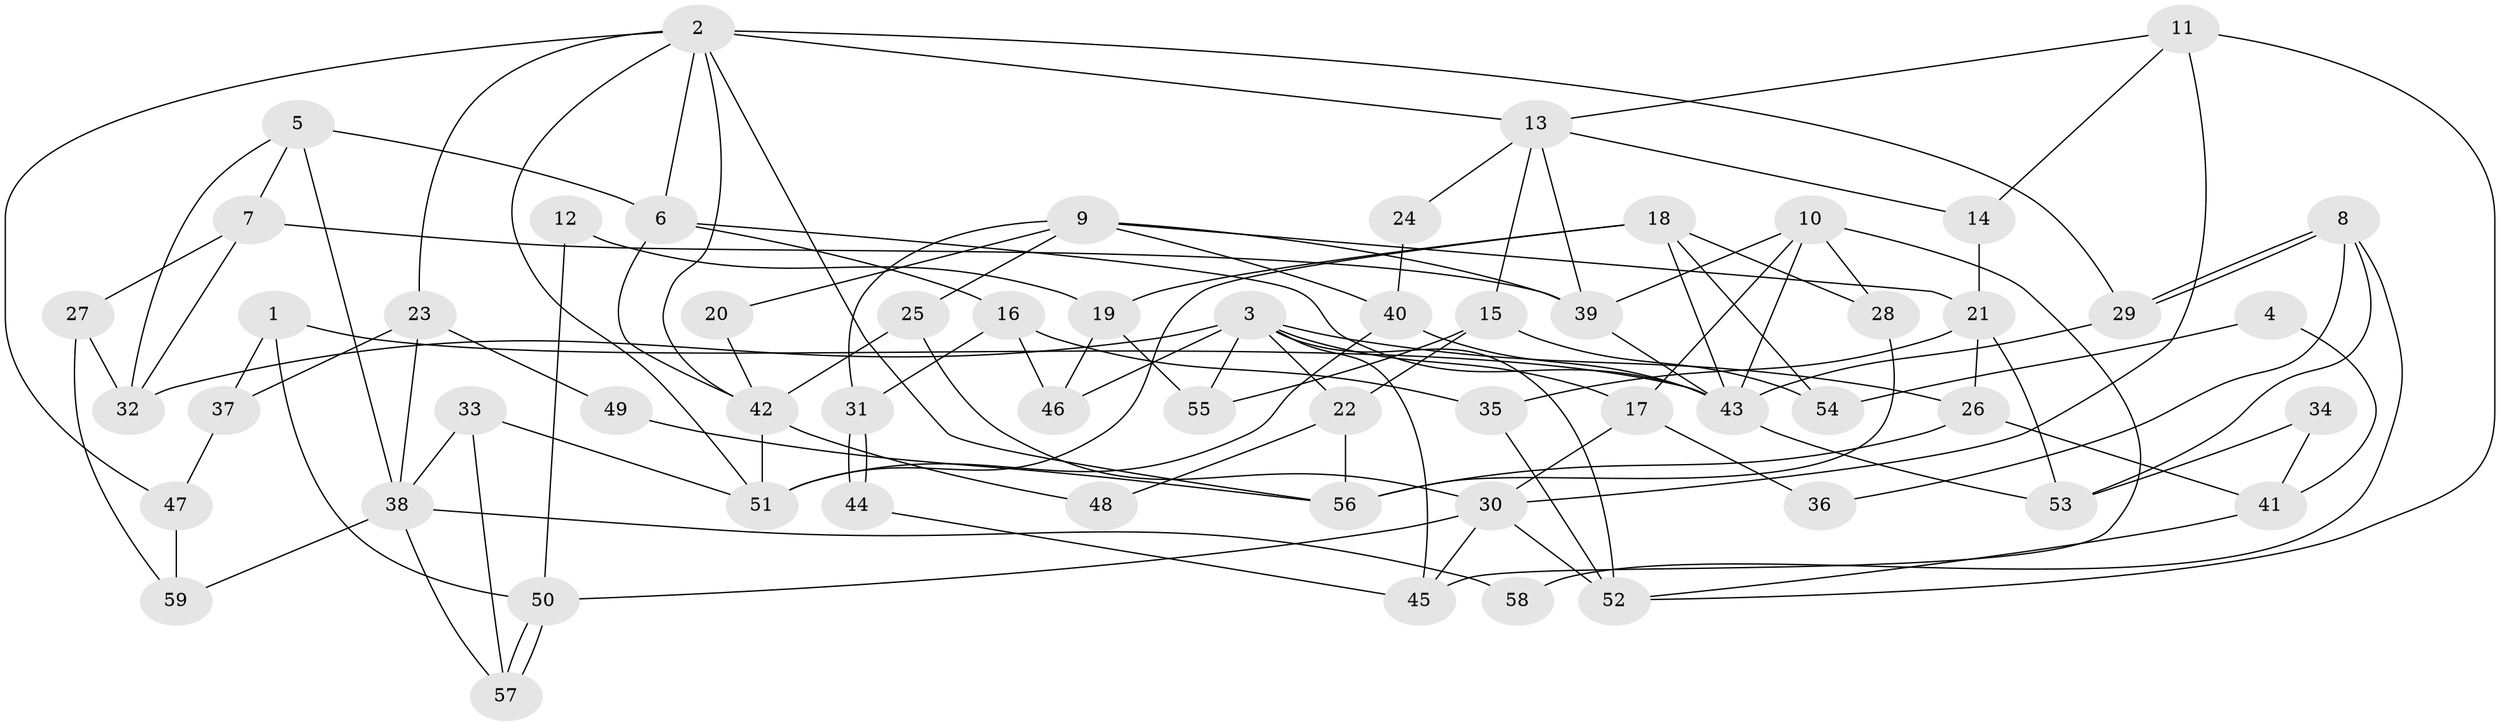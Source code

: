 // coarse degree distribution, {4: 0.17142857142857143, 7: 0.14285714285714285, 9: 0.08571428571428572, 2: 0.2, 8: 0.05714285714285714, 6: 0.05714285714285714, 5: 0.14285714285714285, 3: 0.14285714285714285}
// Generated by graph-tools (version 1.1) at 2025/52/02/27/25 19:52:05]
// undirected, 59 vertices, 118 edges
graph export_dot {
graph [start="1"]
  node [color=gray90,style=filled];
  1;
  2;
  3;
  4;
  5;
  6;
  7;
  8;
  9;
  10;
  11;
  12;
  13;
  14;
  15;
  16;
  17;
  18;
  19;
  20;
  21;
  22;
  23;
  24;
  25;
  26;
  27;
  28;
  29;
  30;
  31;
  32;
  33;
  34;
  35;
  36;
  37;
  38;
  39;
  40;
  41;
  42;
  43;
  44;
  45;
  46;
  47;
  48;
  49;
  50;
  51;
  52;
  53;
  54;
  55;
  56;
  57;
  58;
  59;
  1 -- 43;
  1 -- 50;
  1 -- 37;
  2 -- 13;
  2 -- 6;
  2 -- 23;
  2 -- 29;
  2 -- 42;
  2 -- 47;
  2 -- 51;
  2 -- 56;
  3 -- 17;
  3 -- 22;
  3 -- 26;
  3 -- 32;
  3 -- 45;
  3 -- 46;
  3 -- 52;
  3 -- 55;
  4 -- 54;
  4 -- 41;
  5 -- 7;
  5 -- 32;
  5 -- 6;
  5 -- 38;
  6 -- 43;
  6 -- 16;
  6 -- 42;
  7 -- 32;
  7 -- 39;
  7 -- 27;
  8 -- 53;
  8 -- 29;
  8 -- 29;
  8 -- 36;
  8 -- 58;
  9 -- 25;
  9 -- 40;
  9 -- 20;
  9 -- 21;
  9 -- 31;
  9 -- 39;
  10 -- 28;
  10 -- 39;
  10 -- 17;
  10 -- 43;
  10 -- 45;
  11 -- 13;
  11 -- 52;
  11 -- 14;
  11 -- 30;
  12 -- 19;
  12 -- 50;
  13 -- 14;
  13 -- 39;
  13 -- 15;
  13 -- 24;
  14 -- 21;
  15 -- 55;
  15 -- 22;
  15 -- 54;
  16 -- 31;
  16 -- 35;
  16 -- 46;
  17 -- 30;
  17 -- 36;
  18 -- 43;
  18 -- 51;
  18 -- 19;
  18 -- 28;
  18 -- 54;
  19 -- 46;
  19 -- 55;
  20 -- 42;
  21 -- 35;
  21 -- 26;
  21 -- 53;
  22 -- 56;
  22 -- 48;
  23 -- 38;
  23 -- 37;
  23 -- 49;
  24 -- 40;
  25 -- 42;
  25 -- 30;
  26 -- 41;
  26 -- 56;
  27 -- 59;
  27 -- 32;
  28 -- 56;
  29 -- 43;
  30 -- 45;
  30 -- 50;
  30 -- 52;
  31 -- 44;
  31 -- 44;
  33 -- 57;
  33 -- 51;
  33 -- 38;
  34 -- 53;
  34 -- 41;
  35 -- 52;
  37 -- 47;
  38 -- 57;
  38 -- 58;
  38 -- 59;
  39 -- 43;
  40 -- 43;
  40 -- 51;
  41 -- 52;
  42 -- 48;
  42 -- 51;
  43 -- 53;
  44 -- 45;
  47 -- 59;
  49 -- 56;
  50 -- 57;
  50 -- 57;
}
